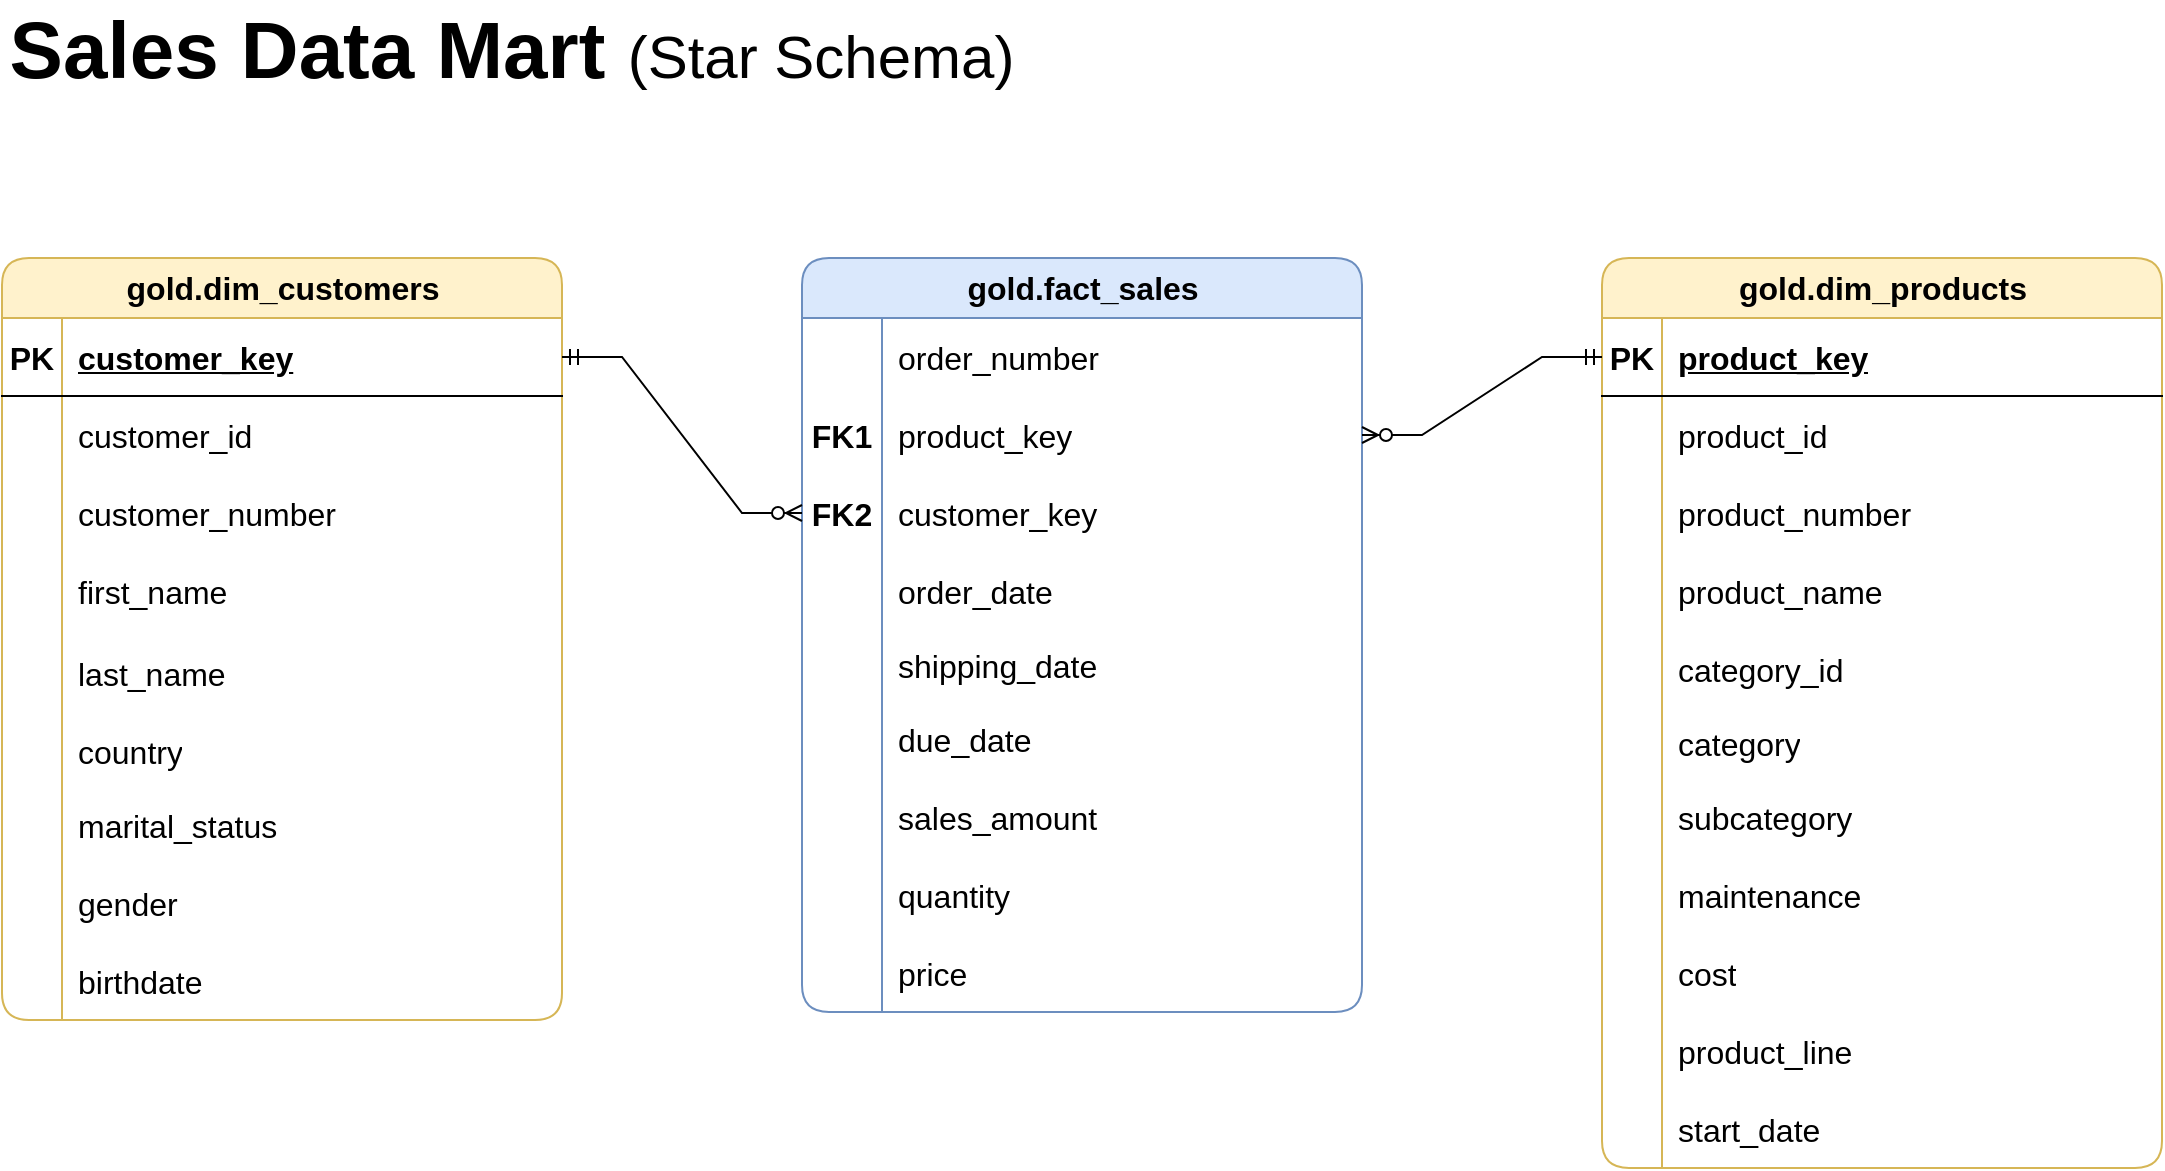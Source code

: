 <mxfile version="28.0.6">
  <diagram name="Page-1" id="hVtKSUavdNRMtCmYifDw">
    <mxGraphModel dx="2916" dy="1249" grid="1" gridSize="10" guides="1" tooltips="1" connect="1" arrows="1" fold="1" page="1" pageScale="1" pageWidth="850" pageHeight="1100" math="0" shadow="0">
      <root>
        <mxCell id="0" />
        <mxCell id="1" parent="0" />
        <mxCell id="yJ9eC3fKXJN5n1Vp4XFk-1" value="&lt;b&gt;Sales Data Mart&lt;/b&gt; &lt;font style=&quot;font-size: 30px;&quot;&gt;(Star Schema)&lt;/font&gt;" style="text;html=1;align=center;verticalAlign=middle;whiteSpace=wrap;rounded=0;fontSize=40;" vertex="1" parent="1">
          <mxGeometry x="-40" y="230" width="510" height="30" as="geometry" />
        </mxCell>
        <mxCell id="yJ9eC3fKXJN5n1Vp4XFk-2" value="&lt;font style=&quot;color: rgb(0, 0, 0);&quot;&gt;gold.dim_customers&lt;/font&gt;" style="shape=table;startSize=30;container=1;collapsible=1;childLayout=tableLayout;fixedRows=1;rowLines=0;fontStyle=1;align=center;resizeLast=1;html=1;rounded=1;fillColor=#fff2cc;strokeColor=#d6b656;fontSize=16;" vertex="1" parent="1">
          <mxGeometry x="-40" y="350" width="280" height="381" as="geometry" />
        </mxCell>
        <mxCell id="yJ9eC3fKXJN5n1Vp4XFk-3" value="" style="shape=tableRow;horizontal=0;startSize=0;swimlaneHead=0;swimlaneBody=0;fillColor=none;collapsible=0;dropTarget=0;points=[[0,0.5],[1,0.5]];portConstraint=eastwest;top=0;left=0;right=0;bottom=1;fontSize=16;" vertex="1" parent="yJ9eC3fKXJN5n1Vp4XFk-2">
          <mxGeometry y="30" width="280" height="39" as="geometry" />
        </mxCell>
        <mxCell id="yJ9eC3fKXJN5n1Vp4XFk-4" value="PK" style="shape=partialRectangle;connectable=0;fillColor=none;top=0;left=0;bottom=0;right=0;fontStyle=1;overflow=hidden;whiteSpace=wrap;html=1;fontSize=16;" vertex="1" parent="yJ9eC3fKXJN5n1Vp4XFk-3">
          <mxGeometry width="30" height="39" as="geometry">
            <mxRectangle width="30" height="39" as="alternateBounds" />
          </mxGeometry>
        </mxCell>
        <mxCell id="yJ9eC3fKXJN5n1Vp4XFk-5" value="customer_key" style="shape=partialRectangle;connectable=0;fillColor=none;top=0;left=0;bottom=0;right=0;align=left;spacingLeft=6;fontStyle=5;overflow=hidden;whiteSpace=wrap;html=1;fontSize=16;" vertex="1" parent="yJ9eC3fKXJN5n1Vp4XFk-3">
          <mxGeometry x="30" width="250" height="39" as="geometry">
            <mxRectangle width="250" height="39" as="alternateBounds" />
          </mxGeometry>
        </mxCell>
        <mxCell id="yJ9eC3fKXJN5n1Vp4XFk-6" value="" style="shape=tableRow;horizontal=0;startSize=0;swimlaneHead=0;swimlaneBody=0;fillColor=none;collapsible=0;dropTarget=0;points=[[0,0.5],[1,0.5]];portConstraint=eastwest;top=0;left=0;right=0;bottom=0;fontSize=16;" vertex="1" parent="yJ9eC3fKXJN5n1Vp4XFk-2">
          <mxGeometry y="69" width="280" height="39" as="geometry" />
        </mxCell>
        <mxCell id="yJ9eC3fKXJN5n1Vp4XFk-7" value="" style="shape=partialRectangle;connectable=0;fillColor=none;top=0;left=0;bottom=0;right=0;editable=1;overflow=hidden;whiteSpace=wrap;html=1;fontSize=16;" vertex="1" parent="yJ9eC3fKXJN5n1Vp4XFk-6">
          <mxGeometry width="30" height="39" as="geometry">
            <mxRectangle width="30" height="39" as="alternateBounds" />
          </mxGeometry>
        </mxCell>
        <mxCell id="yJ9eC3fKXJN5n1Vp4XFk-8" value="&lt;span style=&quot;&quot;&gt;customer_id&lt;/span&gt;" style="shape=partialRectangle;connectable=0;fillColor=none;top=0;left=0;bottom=0;right=0;align=left;spacingLeft=6;overflow=hidden;whiteSpace=wrap;html=1;fontSize=16;fontStyle=0" vertex="1" parent="yJ9eC3fKXJN5n1Vp4XFk-6">
          <mxGeometry x="30" width="250" height="39" as="geometry">
            <mxRectangle width="250" height="39" as="alternateBounds" />
          </mxGeometry>
        </mxCell>
        <mxCell id="yJ9eC3fKXJN5n1Vp4XFk-9" value="" style="shape=tableRow;horizontal=0;startSize=0;swimlaneHead=0;swimlaneBody=0;fillColor=none;collapsible=0;dropTarget=0;points=[[0,0.5],[1,0.5]];portConstraint=eastwest;top=0;left=0;right=0;bottom=0;fontSize=16;" vertex="1" parent="yJ9eC3fKXJN5n1Vp4XFk-2">
          <mxGeometry y="108" width="280" height="39" as="geometry" />
        </mxCell>
        <mxCell id="yJ9eC3fKXJN5n1Vp4XFk-10" value="" style="shape=partialRectangle;connectable=0;fillColor=none;top=0;left=0;bottom=0;right=0;editable=1;overflow=hidden;whiteSpace=wrap;html=1;fontSize=16;" vertex="1" parent="yJ9eC3fKXJN5n1Vp4XFk-9">
          <mxGeometry width="30" height="39" as="geometry">
            <mxRectangle width="30" height="39" as="alternateBounds" />
          </mxGeometry>
        </mxCell>
        <mxCell id="yJ9eC3fKXJN5n1Vp4XFk-11" value="&lt;span style=&quot;&quot;&gt;customer_number&lt;/span&gt;" style="shape=partialRectangle;connectable=0;fillColor=none;top=0;left=0;bottom=0;right=0;align=left;spacingLeft=6;overflow=hidden;whiteSpace=wrap;html=1;fontSize=16;fontStyle=0" vertex="1" parent="yJ9eC3fKXJN5n1Vp4XFk-9">
          <mxGeometry x="30" width="250" height="39" as="geometry">
            <mxRectangle width="250" height="39" as="alternateBounds" />
          </mxGeometry>
        </mxCell>
        <mxCell id="yJ9eC3fKXJN5n1Vp4XFk-12" value="" style="shape=tableRow;horizontal=0;startSize=0;swimlaneHead=0;swimlaneBody=0;fillColor=none;collapsible=0;dropTarget=0;points=[[0,0.5],[1,0.5]];portConstraint=eastwest;top=0;left=0;right=0;bottom=0;fontSize=16;" vertex="1" parent="yJ9eC3fKXJN5n1Vp4XFk-2">
          <mxGeometry y="147" width="280" height="39" as="geometry" />
        </mxCell>
        <mxCell id="yJ9eC3fKXJN5n1Vp4XFk-13" value="" style="shape=partialRectangle;connectable=0;fillColor=none;top=0;left=0;bottom=0;right=0;editable=1;overflow=hidden;whiteSpace=wrap;html=1;fontSize=16;" vertex="1" parent="yJ9eC3fKXJN5n1Vp4XFk-12">
          <mxGeometry width="30" height="39" as="geometry">
            <mxRectangle width="30" height="39" as="alternateBounds" />
          </mxGeometry>
        </mxCell>
        <mxCell id="yJ9eC3fKXJN5n1Vp4XFk-14" value="first_name" style="shape=partialRectangle;connectable=0;fillColor=none;top=0;left=0;bottom=0;right=0;align=left;spacingLeft=6;overflow=hidden;whiteSpace=wrap;html=1;fontSize=16;fontStyle=0" vertex="1" parent="yJ9eC3fKXJN5n1Vp4XFk-12">
          <mxGeometry x="30" width="250" height="39" as="geometry">
            <mxRectangle width="250" height="39" as="alternateBounds" />
          </mxGeometry>
        </mxCell>
        <mxCell id="yJ9eC3fKXJN5n1Vp4XFk-15" value="" style="shape=tableRow;horizontal=0;startSize=0;swimlaneHead=0;swimlaneBody=0;fillColor=none;collapsible=0;dropTarget=0;points=[[0,0.5],[1,0.5]];portConstraint=eastwest;top=0;left=0;right=0;bottom=0;fontSize=16;" vertex="1" parent="yJ9eC3fKXJN5n1Vp4XFk-2">
          <mxGeometry y="186" width="280" height="44" as="geometry" />
        </mxCell>
        <mxCell id="yJ9eC3fKXJN5n1Vp4XFk-16" value="" style="shape=partialRectangle;connectable=0;fillColor=none;top=0;left=0;bottom=0;right=0;editable=1;overflow=hidden;whiteSpace=wrap;html=1;fontSize=16;" vertex="1" parent="yJ9eC3fKXJN5n1Vp4XFk-15">
          <mxGeometry width="30" height="44" as="geometry">
            <mxRectangle width="30" height="44" as="alternateBounds" />
          </mxGeometry>
        </mxCell>
        <mxCell id="yJ9eC3fKXJN5n1Vp4XFk-17" value="last_name" style="shape=partialRectangle;connectable=0;fillColor=none;top=0;left=0;bottom=0;right=0;align=left;spacingLeft=6;overflow=hidden;whiteSpace=wrap;html=1;fontSize=16;fontStyle=0" vertex="1" parent="yJ9eC3fKXJN5n1Vp4XFk-15">
          <mxGeometry x="30" width="250" height="44" as="geometry">
            <mxRectangle width="250" height="44" as="alternateBounds" />
          </mxGeometry>
        </mxCell>
        <mxCell id="yJ9eC3fKXJN5n1Vp4XFk-18" value="" style="shape=tableRow;horizontal=0;startSize=0;swimlaneHead=0;swimlaneBody=0;fillColor=none;collapsible=0;dropTarget=0;points=[[0,0.5],[1,0.5]];portConstraint=eastwest;top=0;left=0;right=0;bottom=0;fontSize=16;" vertex="1" parent="yJ9eC3fKXJN5n1Vp4XFk-2">
          <mxGeometry y="230" width="280" height="34" as="geometry" />
        </mxCell>
        <mxCell id="yJ9eC3fKXJN5n1Vp4XFk-19" value="" style="shape=partialRectangle;connectable=0;fillColor=none;top=0;left=0;bottom=0;right=0;editable=1;overflow=hidden;whiteSpace=wrap;html=1;fontSize=16;" vertex="1" parent="yJ9eC3fKXJN5n1Vp4XFk-18">
          <mxGeometry width="30" height="34" as="geometry">
            <mxRectangle width="30" height="34" as="alternateBounds" />
          </mxGeometry>
        </mxCell>
        <mxCell id="yJ9eC3fKXJN5n1Vp4XFk-20" value="country" style="shape=partialRectangle;connectable=0;fillColor=none;top=0;left=0;bottom=0;right=0;align=left;spacingLeft=6;overflow=hidden;whiteSpace=wrap;html=1;fontSize=16;fontStyle=0" vertex="1" parent="yJ9eC3fKXJN5n1Vp4XFk-18">
          <mxGeometry x="30" width="250" height="34" as="geometry">
            <mxRectangle width="250" height="34" as="alternateBounds" />
          </mxGeometry>
        </mxCell>
        <mxCell id="yJ9eC3fKXJN5n1Vp4XFk-21" value="" style="shape=tableRow;horizontal=0;startSize=0;swimlaneHead=0;swimlaneBody=0;fillColor=none;collapsible=0;dropTarget=0;points=[[0,0.5],[1,0.5]];portConstraint=eastwest;top=0;left=0;right=0;bottom=0;fontSize=16;" vertex="1" parent="yJ9eC3fKXJN5n1Vp4XFk-2">
          <mxGeometry y="264" width="280" height="39" as="geometry" />
        </mxCell>
        <mxCell id="yJ9eC3fKXJN5n1Vp4XFk-22" value="" style="shape=partialRectangle;connectable=0;fillColor=none;top=0;left=0;bottom=0;right=0;editable=1;overflow=hidden;whiteSpace=wrap;html=1;fontSize=16;" vertex="1" parent="yJ9eC3fKXJN5n1Vp4XFk-21">
          <mxGeometry width="30" height="39" as="geometry">
            <mxRectangle width="30" height="39" as="alternateBounds" />
          </mxGeometry>
        </mxCell>
        <mxCell id="yJ9eC3fKXJN5n1Vp4XFk-23" value="marital_status" style="shape=partialRectangle;connectable=0;fillColor=none;top=0;left=0;bottom=0;right=0;align=left;spacingLeft=6;overflow=hidden;whiteSpace=wrap;html=1;fontSize=16;fontStyle=0" vertex="1" parent="yJ9eC3fKXJN5n1Vp4XFk-21">
          <mxGeometry x="30" width="250" height="39" as="geometry">
            <mxRectangle width="250" height="39" as="alternateBounds" />
          </mxGeometry>
        </mxCell>
        <mxCell id="yJ9eC3fKXJN5n1Vp4XFk-24" value="" style="shape=tableRow;horizontal=0;startSize=0;swimlaneHead=0;swimlaneBody=0;fillColor=none;collapsible=0;dropTarget=0;points=[[0,0.5],[1,0.5]];portConstraint=eastwest;top=0;left=0;right=0;bottom=0;fontSize=16;" vertex="1" parent="yJ9eC3fKXJN5n1Vp4XFk-2">
          <mxGeometry y="303" width="280" height="39" as="geometry" />
        </mxCell>
        <mxCell id="yJ9eC3fKXJN5n1Vp4XFk-25" value="" style="shape=partialRectangle;connectable=0;fillColor=none;top=0;left=0;bottom=0;right=0;editable=1;overflow=hidden;whiteSpace=wrap;html=1;fontSize=16;" vertex="1" parent="yJ9eC3fKXJN5n1Vp4XFk-24">
          <mxGeometry width="30" height="39" as="geometry">
            <mxRectangle width="30" height="39" as="alternateBounds" />
          </mxGeometry>
        </mxCell>
        <mxCell id="yJ9eC3fKXJN5n1Vp4XFk-26" value="gender" style="shape=partialRectangle;connectable=0;fillColor=none;top=0;left=0;bottom=0;right=0;align=left;spacingLeft=6;overflow=hidden;whiteSpace=wrap;html=1;fontSize=16;fontStyle=0" vertex="1" parent="yJ9eC3fKXJN5n1Vp4XFk-24">
          <mxGeometry x="30" width="250" height="39" as="geometry">
            <mxRectangle width="250" height="39" as="alternateBounds" />
          </mxGeometry>
        </mxCell>
        <mxCell id="yJ9eC3fKXJN5n1Vp4XFk-27" value="" style="shape=tableRow;horizontal=0;startSize=0;swimlaneHead=0;swimlaneBody=0;fillColor=none;collapsible=0;dropTarget=0;points=[[0,0.5],[1,0.5]];portConstraint=eastwest;top=0;left=0;right=0;bottom=0;fontSize=16;" vertex="1" parent="yJ9eC3fKXJN5n1Vp4XFk-2">
          <mxGeometry y="342" width="280" height="39" as="geometry" />
        </mxCell>
        <mxCell id="yJ9eC3fKXJN5n1Vp4XFk-28" value="" style="shape=partialRectangle;connectable=0;fillColor=none;top=0;left=0;bottom=0;right=0;editable=1;overflow=hidden;whiteSpace=wrap;html=1;fontSize=16;" vertex="1" parent="yJ9eC3fKXJN5n1Vp4XFk-27">
          <mxGeometry width="30" height="39" as="geometry">
            <mxRectangle width="30" height="39" as="alternateBounds" />
          </mxGeometry>
        </mxCell>
        <mxCell id="yJ9eC3fKXJN5n1Vp4XFk-29" value="birthdate" style="shape=partialRectangle;connectable=0;fillColor=none;top=0;left=0;bottom=0;right=0;align=left;spacingLeft=6;overflow=hidden;whiteSpace=wrap;html=1;fontSize=16;fontStyle=0" vertex="1" parent="yJ9eC3fKXJN5n1Vp4XFk-27">
          <mxGeometry x="30" width="250" height="39" as="geometry">
            <mxRectangle width="250" height="39" as="alternateBounds" />
          </mxGeometry>
        </mxCell>
        <mxCell id="yJ9eC3fKXJN5n1Vp4XFk-39" value="&lt;font style=&quot;color: rgb(0, 0, 0);&quot;&gt;gold.dim_products&lt;/font&gt;" style="shape=table;startSize=30;container=1;collapsible=1;childLayout=tableLayout;fixedRows=1;rowLines=0;fontStyle=1;align=center;resizeLast=1;html=1;rounded=1;fillColor=#fff2cc;strokeColor=#d6b656;fontSize=16;" vertex="1" parent="1">
          <mxGeometry x="760" y="350" width="280" height="455" as="geometry" />
        </mxCell>
        <mxCell id="yJ9eC3fKXJN5n1Vp4XFk-40" value="" style="shape=tableRow;horizontal=0;startSize=0;swimlaneHead=0;swimlaneBody=0;fillColor=none;collapsible=0;dropTarget=0;points=[[0,0.5],[1,0.5]];portConstraint=eastwest;top=0;left=0;right=0;bottom=1;fontSize=16;" vertex="1" parent="yJ9eC3fKXJN5n1Vp4XFk-39">
          <mxGeometry y="30" width="280" height="39" as="geometry" />
        </mxCell>
        <mxCell id="yJ9eC3fKXJN5n1Vp4XFk-41" value="PK" style="shape=partialRectangle;connectable=0;fillColor=none;top=0;left=0;bottom=0;right=0;fontStyle=1;overflow=hidden;whiteSpace=wrap;html=1;fontSize=16;" vertex="1" parent="yJ9eC3fKXJN5n1Vp4XFk-40">
          <mxGeometry width="30" height="39" as="geometry">
            <mxRectangle width="30" height="39" as="alternateBounds" />
          </mxGeometry>
        </mxCell>
        <mxCell id="yJ9eC3fKXJN5n1Vp4XFk-42" value="product_key" style="shape=partialRectangle;connectable=0;fillColor=none;top=0;left=0;bottom=0;right=0;align=left;spacingLeft=6;fontStyle=5;overflow=hidden;whiteSpace=wrap;html=1;fontSize=16;" vertex="1" parent="yJ9eC3fKXJN5n1Vp4XFk-40">
          <mxGeometry x="30" width="250" height="39" as="geometry">
            <mxRectangle width="250" height="39" as="alternateBounds" />
          </mxGeometry>
        </mxCell>
        <mxCell id="yJ9eC3fKXJN5n1Vp4XFk-43" value="" style="shape=tableRow;horizontal=0;startSize=0;swimlaneHead=0;swimlaneBody=0;fillColor=none;collapsible=0;dropTarget=0;points=[[0,0.5],[1,0.5]];portConstraint=eastwest;top=0;left=0;right=0;bottom=0;fontSize=16;" vertex="1" parent="yJ9eC3fKXJN5n1Vp4XFk-39">
          <mxGeometry y="69" width="280" height="39" as="geometry" />
        </mxCell>
        <mxCell id="yJ9eC3fKXJN5n1Vp4XFk-44" value="" style="shape=partialRectangle;connectable=0;fillColor=none;top=0;left=0;bottom=0;right=0;editable=1;overflow=hidden;whiteSpace=wrap;html=1;fontSize=16;" vertex="1" parent="yJ9eC3fKXJN5n1Vp4XFk-43">
          <mxGeometry width="30" height="39" as="geometry">
            <mxRectangle width="30" height="39" as="alternateBounds" />
          </mxGeometry>
        </mxCell>
        <mxCell id="yJ9eC3fKXJN5n1Vp4XFk-45" value="&lt;span style=&quot;&quot;&gt;product&lt;/span&gt;&lt;span style=&quot;&quot;&gt;_id&lt;/span&gt;" style="shape=partialRectangle;connectable=0;fillColor=none;top=0;left=0;bottom=0;right=0;align=left;spacingLeft=6;overflow=hidden;whiteSpace=wrap;html=1;fontSize=16;fontStyle=0" vertex="1" parent="yJ9eC3fKXJN5n1Vp4XFk-43">
          <mxGeometry x="30" width="250" height="39" as="geometry">
            <mxRectangle width="250" height="39" as="alternateBounds" />
          </mxGeometry>
        </mxCell>
        <mxCell id="yJ9eC3fKXJN5n1Vp4XFk-46" value="" style="shape=tableRow;horizontal=0;startSize=0;swimlaneHead=0;swimlaneBody=0;fillColor=none;collapsible=0;dropTarget=0;points=[[0,0.5],[1,0.5]];portConstraint=eastwest;top=0;left=0;right=0;bottom=0;fontSize=16;" vertex="1" parent="yJ9eC3fKXJN5n1Vp4XFk-39">
          <mxGeometry y="108" width="280" height="39" as="geometry" />
        </mxCell>
        <mxCell id="yJ9eC3fKXJN5n1Vp4XFk-47" value="" style="shape=partialRectangle;connectable=0;fillColor=none;top=0;left=0;bottom=0;right=0;editable=1;overflow=hidden;whiteSpace=wrap;html=1;fontSize=16;" vertex="1" parent="yJ9eC3fKXJN5n1Vp4XFk-46">
          <mxGeometry width="30" height="39" as="geometry">
            <mxRectangle width="30" height="39" as="alternateBounds" />
          </mxGeometry>
        </mxCell>
        <mxCell id="yJ9eC3fKXJN5n1Vp4XFk-48" value="product_number" style="shape=partialRectangle;connectable=0;fillColor=none;top=0;left=0;bottom=0;right=0;align=left;spacingLeft=6;overflow=hidden;whiteSpace=wrap;html=1;fontSize=16;fontStyle=0" vertex="1" parent="yJ9eC3fKXJN5n1Vp4XFk-46">
          <mxGeometry x="30" width="250" height="39" as="geometry">
            <mxRectangle width="250" height="39" as="alternateBounds" />
          </mxGeometry>
        </mxCell>
        <mxCell id="yJ9eC3fKXJN5n1Vp4XFk-49" value="" style="shape=tableRow;horizontal=0;startSize=0;swimlaneHead=0;swimlaneBody=0;fillColor=none;collapsible=0;dropTarget=0;points=[[0,0.5],[1,0.5]];portConstraint=eastwest;top=0;left=0;right=0;bottom=0;fontSize=16;" vertex="1" parent="yJ9eC3fKXJN5n1Vp4XFk-39">
          <mxGeometry y="147" width="280" height="39" as="geometry" />
        </mxCell>
        <mxCell id="yJ9eC3fKXJN5n1Vp4XFk-50" value="" style="shape=partialRectangle;connectable=0;fillColor=none;top=0;left=0;bottom=0;right=0;editable=1;overflow=hidden;whiteSpace=wrap;html=1;fontSize=16;" vertex="1" parent="yJ9eC3fKXJN5n1Vp4XFk-49">
          <mxGeometry width="30" height="39" as="geometry">
            <mxRectangle width="30" height="39" as="alternateBounds" />
          </mxGeometry>
        </mxCell>
        <mxCell id="yJ9eC3fKXJN5n1Vp4XFk-51" value="&lt;span style=&quot;&quot;&gt;product&lt;/span&gt;_name" style="shape=partialRectangle;connectable=0;fillColor=none;top=0;left=0;bottom=0;right=0;align=left;spacingLeft=6;overflow=hidden;whiteSpace=wrap;html=1;fontSize=16;fontStyle=0" vertex="1" parent="yJ9eC3fKXJN5n1Vp4XFk-49">
          <mxGeometry x="30" width="250" height="39" as="geometry">
            <mxRectangle width="250" height="39" as="alternateBounds" />
          </mxGeometry>
        </mxCell>
        <mxCell id="yJ9eC3fKXJN5n1Vp4XFk-52" value="" style="shape=tableRow;horizontal=0;startSize=0;swimlaneHead=0;swimlaneBody=0;fillColor=none;collapsible=0;dropTarget=0;points=[[0,0.5],[1,0.5]];portConstraint=eastwest;top=0;left=0;right=0;bottom=0;fontSize=16;" vertex="1" parent="yJ9eC3fKXJN5n1Vp4XFk-39">
          <mxGeometry y="186" width="280" height="39" as="geometry" />
        </mxCell>
        <mxCell id="yJ9eC3fKXJN5n1Vp4XFk-53" value="" style="shape=partialRectangle;connectable=0;fillColor=none;top=0;left=0;bottom=0;right=0;editable=1;overflow=hidden;whiteSpace=wrap;html=1;fontSize=16;" vertex="1" parent="yJ9eC3fKXJN5n1Vp4XFk-52">
          <mxGeometry width="30" height="39" as="geometry">
            <mxRectangle width="30" height="39" as="alternateBounds" />
          </mxGeometry>
        </mxCell>
        <mxCell id="yJ9eC3fKXJN5n1Vp4XFk-54" value="category_id" style="shape=partialRectangle;connectable=0;fillColor=none;top=0;left=0;bottom=0;right=0;align=left;spacingLeft=6;overflow=hidden;whiteSpace=wrap;html=1;fontSize=16;fontStyle=0" vertex="1" parent="yJ9eC3fKXJN5n1Vp4XFk-52">
          <mxGeometry x="30" width="250" height="39" as="geometry">
            <mxRectangle width="250" height="39" as="alternateBounds" />
          </mxGeometry>
        </mxCell>
        <mxCell id="yJ9eC3fKXJN5n1Vp4XFk-55" value="" style="shape=tableRow;horizontal=0;startSize=0;swimlaneHead=0;swimlaneBody=0;fillColor=none;collapsible=0;dropTarget=0;points=[[0,0.5],[1,0.5]];portConstraint=eastwest;top=0;left=0;right=0;bottom=0;fontSize=16;" vertex="1" parent="yJ9eC3fKXJN5n1Vp4XFk-39">
          <mxGeometry y="225" width="280" height="35" as="geometry" />
        </mxCell>
        <mxCell id="yJ9eC3fKXJN5n1Vp4XFk-56" value="" style="shape=partialRectangle;connectable=0;fillColor=none;top=0;left=0;bottom=0;right=0;editable=1;overflow=hidden;whiteSpace=wrap;html=1;fontSize=16;" vertex="1" parent="yJ9eC3fKXJN5n1Vp4XFk-55">
          <mxGeometry width="30" height="35" as="geometry">
            <mxRectangle width="30" height="35" as="alternateBounds" />
          </mxGeometry>
        </mxCell>
        <mxCell id="yJ9eC3fKXJN5n1Vp4XFk-57" value="category" style="shape=partialRectangle;connectable=0;fillColor=none;top=0;left=0;bottom=0;right=0;align=left;spacingLeft=6;overflow=hidden;whiteSpace=wrap;html=1;fontSize=16;fontStyle=0" vertex="1" parent="yJ9eC3fKXJN5n1Vp4XFk-55">
          <mxGeometry x="30" width="250" height="35" as="geometry">
            <mxRectangle width="250" height="35" as="alternateBounds" />
          </mxGeometry>
        </mxCell>
        <mxCell id="yJ9eC3fKXJN5n1Vp4XFk-58" value="" style="shape=tableRow;horizontal=0;startSize=0;swimlaneHead=0;swimlaneBody=0;fillColor=none;collapsible=0;dropTarget=0;points=[[0,0.5],[1,0.5]];portConstraint=eastwest;top=0;left=0;right=0;bottom=0;fontSize=16;" vertex="1" parent="yJ9eC3fKXJN5n1Vp4XFk-39">
          <mxGeometry y="260" width="280" height="39" as="geometry" />
        </mxCell>
        <mxCell id="yJ9eC3fKXJN5n1Vp4XFk-59" value="" style="shape=partialRectangle;connectable=0;fillColor=none;top=0;left=0;bottom=0;right=0;editable=1;overflow=hidden;whiteSpace=wrap;html=1;fontSize=16;" vertex="1" parent="yJ9eC3fKXJN5n1Vp4XFk-58">
          <mxGeometry width="30" height="39" as="geometry">
            <mxRectangle width="30" height="39" as="alternateBounds" />
          </mxGeometry>
        </mxCell>
        <mxCell id="yJ9eC3fKXJN5n1Vp4XFk-60" value="subcategory" style="shape=partialRectangle;connectable=0;fillColor=none;top=0;left=0;bottom=0;right=0;align=left;spacingLeft=6;overflow=hidden;whiteSpace=wrap;html=1;fontSize=16;fontStyle=0" vertex="1" parent="yJ9eC3fKXJN5n1Vp4XFk-58">
          <mxGeometry x="30" width="250" height="39" as="geometry">
            <mxRectangle width="250" height="39" as="alternateBounds" />
          </mxGeometry>
        </mxCell>
        <mxCell id="yJ9eC3fKXJN5n1Vp4XFk-61" value="" style="shape=tableRow;horizontal=0;startSize=0;swimlaneHead=0;swimlaneBody=0;fillColor=none;collapsible=0;dropTarget=0;points=[[0,0.5],[1,0.5]];portConstraint=eastwest;top=0;left=0;right=0;bottom=0;fontSize=16;" vertex="1" parent="yJ9eC3fKXJN5n1Vp4XFk-39">
          <mxGeometry y="299" width="280" height="39" as="geometry" />
        </mxCell>
        <mxCell id="yJ9eC3fKXJN5n1Vp4XFk-62" value="" style="shape=partialRectangle;connectable=0;fillColor=none;top=0;left=0;bottom=0;right=0;editable=1;overflow=hidden;whiteSpace=wrap;html=1;fontSize=16;" vertex="1" parent="yJ9eC3fKXJN5n1Vp4XFk-61">
          <mxGeometry width="30" height="39" as="geometry">
            <mxRectangle width="30" height="39" as="alternateBounds" />
          </mxGeometry>
        </mxCell>
        <mxCell id="yJ9eC3fKXJN5n1Vp4XFk-63" value="maintenance" style="shape=partialRectangle;connectable=0;fillColor=none;top=0;left=0;bottom=0;right=0;align=left;spacingLeft=6;overflow=hidden;whiteSpace=wrap;html=1;fontSize=16;fontStyle=0" vertex="1" parent="yJ9eC3fKXJN5n1Vp4XFk-61">
          <mxGeometry x="30" width="250" height="39" as="geometry">
            <mxRectangle width="250" height="39" as="alternateBounds" />
          </mxGeometry>
        </mxCell>
        <mxCell id="yJ9eC3fKXJN5n1Vp4XFk-64" value="" style="shape=tableRow;horizontal=0;startSize=0;swimlaneHead=0;swimlaneBody=0;fillColor=none;collapsible=0;dropTarget=0;points=[[0,0.5],[1,0.5]];portConstraint=eastwest;top=0;left=0;right=0;bottom=0;fontSize=16;" vertex="1" parent="yJ9eC3fKXJN5n1Vp4XFk-39">
          <mxGeometry y="338" width="280" height="39" as="geometry" />
        </mxCell>
        <mxCell id="yJ9eC3fKXJN5n1Vp4XFk-65" value="" style="shape=partialRectangle;connectable=0;fillColor=none;top=0;left=0;bottom=0;right=0;editable=1;overflow=hidden;whiteSpace=wrap;html=1;fontSize=16;" vertex="1" parent="yJ9eC3fKXJN5n1Vp4XFk-64">
          <mxGeometry width="30" height="39" as="geometry">
            <mxRectangle width="30" height="39" as="alternateBounds" />
          </mxGeometry>
        </mxCell>
        <mxCell id="yJ9eC3fKXJN5n1Vp4XFk-66" value="cost" style="shape=partialRectangle;connectable=0;fillColor=none;top=0;left=0;bottom=0;right=0;align=left;spacingLeft=6;overflow=hidden;whiteSpace=wrap;html=1;fontSize=16;fontStyle=0" vertex="1" parent="yJ9eC3fKXJN5n1Vp4XFk-64">
          <mxGeometry x="30" width="250" height="39" as="geometry">
            <mxRectangle width="250" height="39" as="alternateBounds" />
          </mxGeometry>
        </mxCell>
        <mxCell id="yJ9eC3fKXJN5n1Vp4XFk-67" value="" style="shape=tableRow;horizontal=0;startSize=0;swimlaneHead=0;swimlaneBody=0;fillColor=none;collapsible=0;dropTarget=0;points=[[0,0.5],[1,0.5]];portConstraint=eastwest;top=0;left=0;right=0;bottom=0;fontSize=16;" vertex="1" parent="yJ9eC3fKXJN5n1Vp4XFk-39">
          <mxGeometry y="377" width="280" height="39" as="geometry" />
        </mxCell>
        <mxCell id="yJ9eC3fKXJN5n1Vp4XFk-68" value="" style="shape=partialRectangle;connectable=0;fillColor=none;top=0;left=0;bottom=0;right=0;editable=1;overflow=hidden;whiteSpace=wrap;html=1;fontSize=16;" vertex="1" parent="yJ9eC3fKXJN5n1Vp4XFk-67">
          <mxGeometry width="30" height="39" as="geometry">
            <mxRectangle width="30" height="39" as="alternateBounds" />
          </mxGeometry>
        </mxCell>
        <mxCell id="yJ9eC3fKXJN5n1Vp4XFk-69" value="product_line" style="shape=partialRectangle;connectable=0;fillColor=none;top=0;left=0;bottom=0;right=0;align=left;spacingLeft=6;overflow=hidden;whiteSpace=wrap;html=1;fontSize=16;fontStyle=0" vertex="1" parent="yJ9eC3fKXJN5n1Vp4XFk-67">
          <mxGeometry x="30" width="250" height="39" as="geometry">
            <mxRectangle width="250" height="39" as="alternateBounds" />
          </mxGeometry>
        </mxCell>
        <mxCell id="yJ9eC3fKXJN5n1Vp4XFk-70" value="" style="shape=tableRow;horizontal=0;startSize=0;swimlaneHead=0;swimlaneBody=0;fillColor=none;collapsible=0;dropTarget=0;points=[[0,0.5],[1,0.5]];portConstraint=eastwest;top=0;left=0;right=0;bottom=0;fontSize=16;" vertex="1" parent="yJ9eC3fKXJN5n1Vp4XFk-39">
          <mxGeometry y="416" width="280" height="39" as="geometry" />
        </mxCell>
        <mxCell id="yJ9eC3fKXJN5n1Vp4XFk-71" value="" style="shape=partialRectangle;connectable=0;fillColor=none;top=0;left=0;bottom=0;right=0;editable=1;overflow=hidden;whiteSpace=wrap;html=1;fontSize=16;" vertex="1" parent="yJ9eC3fKXJN5n1Vp4XFk-70">
          <mxGeometry width="30" height="39" as="geometry">
            <mxRectangle width="30" height="39" as="alternateBounds" />
          </mxGeometry>
        </mxCell>
        <mxCell id="yJ9eC3fKXJN5n1Vp4XFk-72" value="start_date" style="shape=partialRectangle;connectable=0;fillColor=none;top=0;left=0;bottom=0;right=0;align=left;spacingLeft=6;overflow=hidden;whiteSpace=wrap;html=1;fontSize=16;fontStyle=0" vertex="1" parent="yJ9eC3fKXJN5n1Vp4XFk-70">
          <mxGeometry x="30" width="250" height="39" as="geometry">
            <mxRectangle width="250" height="39" as="alternateBounds" />
          </mxGeometry>
        </mxCell>
        <mxCell id="yJ9eC3fKXJN5n1Vp4XFk-73" value="&lt;font style=&quot;color: rgb(0, 0, 0);&quot;&gt;gold.fact_sales&lt;/font&gt;" style="shape=table;startSize=30;container=1;collapsible=1;childLayout=tableLayout;fixedRows=1;rowLines=0;fontStyle=1;align=center;resizeLast=1;html=1;rounded=1;fillColor=#dae8fc;strokeColor=#6c8ebf;fontSize=16;" vertex="1" parent="1">
          <mxGeometry x="360" y="350" width="280" height="377" as="geometry" />
        </mxCell>
        <mxCell id="yJ9eC3fKXJN5n1Vp4XFk-77" value="" style="shape=tableRow;horizontal=0;startSize=0;swimlaneHead=0;swimlaneBody=0;fillColor=none;collapsible=0;dropTarget=0;points=[[0,0.5],[1,0.5]];portConstraint=eastwest;top=0;left=0;right=0;bottom=0;fontSize=16;" vertex="1" parent="yJ9eC3fKXJN5n1Vp4XFk-73">
          <mxGeometry y="30" width="280" height="39" as="geometry" />
        </mxCell>
        <mxCell id="yJ9eC3fKXJN5n1Vp4XFk-78" value="" style="shape=partialRectangle;connectable=0;fillColor=none;top=0;left=0;bottom=0;right=0;editable=1;overflow=hidden;whiteSpace=wrap;html=1;fontSize=16;" vertex="1" parent="yJ9eC3fKXJN5n1Vp4XFk-77">
          <mxGeometry width="40" height="39" as="geometry">
            <mxRectangle width="40" height="39" as="alternateBounds" />
          </mxGeometry>
        </mxCell>
        <mxCell id="yJ9eC3fKXJN5n1Vp4XFk-79" value="order_number" style="shape=partialRectangle;connectable=0;fillColor=none;top=0;left=0;bottom=0;right=0;align=left;spacingLeft=6;overflow=hidden;whiteSpace=wrap;html=1;fontSize=16;fontStyle=0" vertex="1" parent="yJ9eC3fKXJN5n1Vp4XFk-77">
          <mxGeometry x="40" width="240" height="39" as="geometry">
            <mxRectangle width="240" height="39" as="alternateBounds" />
          </mxGeometry>
        </mxCell>
        <mxCell id="yJ9eC3fKXJN5n1Vp4XFk-80" value="" style="shape=tableRow;horizontal=0;startSize=0;swimlaneHead=0;swimlaneBody=0;fillColor=none;collapsible=0;dropTarget=0;points=[[0,0.5],[1,0.5]];portConstraint=eastwest;top=0;left=0;right=0;bottom=0;fontSize=16;" vertex="1" parent="yJ9eC3fKXJN5n1Vp4XFk-73">
          <mxGeometry y="69" width="280" height="39" as="geometry" />
        </mxCell>
        <mxCell id="yJ9eC3fKXJN5n1Vp4XFk-81" value="&lt;b&gt;FK1&lt;/b&gt;" style="shape=partialRectangle;connectable=0;fillColor=none;top=0;left=0;bottom=0;right=0;editable=1;overflow=hidden;whiteSpace=wrap;html=1;fontSize=16;" vertex="1" parent="yJ9eC3fKXJN5n1Vp4XFk-80">
          <mxGeometry width="40" height="39" as="geometry">
            <mxRectangle width="40" height="39" as="alternateBounds" />
          </mxGeometry>
        </mxCell>
        <mxCell id="yJ9eC3fKXJN5n1Vp4XFk-82" value="product_key" style="shape=partialRectangle;connectable=0;fillColor=none;top=0;left=0;bottom=0;right=0;align=left;spacingLeft=6;overflow=hidden;whiteSpace=wrap;html=1;fontSize=16;fontStyle=0" vertex="1" parent="yJ9eC3fKXJN5n1Vp4XFk-80">
          <mxGeometry x="40" width="240" height="39" as="geometry">
            <mxRectangle width="240" height="39" as="alternateBounds" />
          </mxGeometry>
        </mxCell>
        <mxCell id="yJ9eC3fKXJN5n1Vp4XFk-83" value="" style="shape=tableRow;horizontal=0;startSize=0;swimlaneHead=0;swimlaneBody=0;fillColor=none;collapsible=0;dropTarget=0;points=[[0,0.5],[1,0.5]];portConstraint=eastwest;top=0;left=0;right=0;bottom=0;fontSize=16;" vertex="1" parent="yJ9eC3fKXJN5n1Vp4XFk-73">
          <mxGeometry y="108" width="280" height="39" as="geometry" />
        </mxCell>
        <mxCell id="yJ9eC3fKXJN5n1Vp4XFk-84" value="&lt;b&gt;FK2&lt;/b&gt;" style="shape=partialRectangle;connectable=0;fillColor=none;top=0;left=0;bottom=0;right=0;editable=1;overflow=hidden;whiteSpace=wrap;html=1;fontSize=16;" vertex="1" parent="yJ9eC3fKXJN5n1Vp4XFk-83">
          <mxGeometry width="40" height="39" as="geometry">
            <mxRectangle width="40" height="39" as="alternateBounds" />
          </mxGeometry>
        </mxCell>
        <mxCell id="yJ9eC3fKXJN5n1Vp4XFk-85" value="customer_key" style="shape=partialRectangle;connectable=0;fillColor=none;top=0;left=0;bottom=0;right=0;align=left;spacingLeft=6;overflow=hidden;whiteSpace=wrap;html=1;fontSize=16;fontStyle=0" vertex="1" parent="yJ9eC3fKXJN5n1Vp4XFk-83">
          <mxGeometry x="40" width="240" height="39" as="geometry">
            <mxRectangle width="240" height="39" as="alternateBounds" />
          </mxGeometry>
        </mxCell>
        <mxCell id="yJ9eC3fKXJN5n1Vp4XFk-86" value="" style="shape=tableRow;horizontal=0;startSize=0;swimlaneHead=0;swimlaneBody=0;fillColor=none;collapsible=0;dropTarget=0;points=[[0,0.5],[1,0.5]];portConstraint=eastwest;top=0;left=0;right=0;bottom=0;fontSize=16;" vertex="1" parent="yJ9eC3fKXJN5n1Vp4XFk-73">
          <mxGeometry y="147" width="280" height="39" as="geometry" />
        </mxCell>
        <mxCell id="yJ9eC3fKXJN5n1Vp4XFk-87" value="" style="shape=partialRectangle;connectable=0;fillColor=none;top=0;left=0;bottom=0;right=0;editable=1;overflow=hidden;whiteSpace=wrap;html=1;fontSize=16;" vertex="1" parent="yJ9eC3fKXJN5n1Vp4XFk-86">
          <mxGeometry width="40" height="39" as="geometry">
            <mxRectangle width="40" height="39" as="alternateBounds" />
          </mxGeometry>
        </mxCell>
        <mxCell id="yJ9eC3fKXJN5n1Vp4XFk-88" value="order_date" style="shape=partialRectangle;connectable=0;fillColor=none;top=0;left=0;bottom=0;right=0;align=left;spacingLeft=6;overflow=hidden;whiteSpace=wrap;html=1;fontSize=16;fontStyle=0" vertex="1" parent="yJ9eC3fKXJN5n1Vp4XFk-86">
          <mxGeometry x="40" width="240" height="39" as="geometry">
            <mxRectangle width="240" height="39" as="alternateBounds" />
          </mxGeometry>
        </mxCell>
        <mxCell id="yJ9eC3fKXJN5n1Vp4XFk-89" value="" style="shape=tableRow;horizontal=0;startSize=0;swimlaneHead=0;swimlaneBody=0;fillColor=none;collapsible=0;dropTarget=0;points=[[0,0.5],[1,0.5]];portConstraint=eastwest;top=0;left=0;right=0;bottom=0;fontSize=16;" vertex="1" parent="yJ9eC3fKXJN5n1Vp4XFk-73">
          <mxGeometry y="186" width="280" height="35" as="geometry" />
        </mxCell>
        <mxCell id="yJ9eC3fKXJN5n1Vp4XFk-90" value="" style="shape=partialRectangle;connectable=0;fillColor=none;top=0;left=0;bottom=0;right=0;editable=1;overflow=hidden;whiteSpace=wrap;html=1;fontSize=16;" vertex="1" parent="yJ9eC3fKXJN5n1Vp4XFk-89">
          <mxGeometry width="40" height="35" as="geometry">
            <mxRectangle width="40" height="35" as="alternateBounds" />
          </mxGeometry>
        </mxCell>
        <mxCell id="yJ9eC3fKXJN5n1Vp4XFk-91" value="shipping_date" style="shape=partialRectangle;connectable=0;fillColor=none;top=0;left=0;bottom=0;right=0;align=left;spacingLeft=6;overflow=hidden;whiteSpace=wrap;html=1;fontSize=16;fontStyle=0" vertex="1" parent="yJ9eC3fKXJN5n1Vp4XFk-89">
          <mxGeometry x="40" width="240" height="35" as="geometry">
            <mxRectangle width="240" height="35" as="alternateBounds" />
          </mxGeometry>
        </mxCell>
        <mxCell id="yJ9eC3fKXJN5n1Vp4XFk-92" value="" style="shape=tableRow;horizontal=0;startSize=0;swimlaneHead=0;swimlaneBody=0;fillColor=none;collapsible=0;dropTarget=0;points=[[0,0.5],[1,0.5]];portConstraint=eastwest;top=0;left=0;right=0;bottom=0;fontSize=16;" vertex="1" parent="yJ9eC3fKXJN5n1Vp4XFk-73">
          <mxGeometry y="221" width="280" height="39" as="geometry" />
        </mxCell>
        <mxCell id="yJ9eC3fKXJN5n1Vp4XFk-93" value="" style="shape=partialRectangle;connectable=0;fillColor=none;top=0;left=0;bottom=0;right=0;editable=1;overflow=hidden;whiteSpace=wrap;html=1;fontSize=16;" vertex="1" parent="yJ9eC3fKXJN5n1Vp4XFk-92">
          <mxGeometry width="40" height="39" as="geometry">
            <mxRectangle width="40" height="39" as="alternateBounds" />
          </mxGeometry>
        </mxCell>
        <mxCell id="yJ9eC3fKXJN5n1Vp4XFk-94" value="due_date" style="shape=partialRectangle;connectable=0;fillColor=none;top=0;left=0;bottom=0;right=0;align=left;spacingLeft=6;overflow=hidden;whiteSpace=wrap;html=1;fontSize=16;fontStyle=0" vertex="1" parent="yJ9eC3fKXJN5n1Vp4XFk-92">
          <mxGeometry x="40" width="240" height="39" as="geometry">
            <mxRectangle width="240" height="39" as="alternateBounds" />
          </mxGeometry>
        </mxCell>
        <mxCell id="yJ9eC3fKXJN5n1Vp4XFk-95" value="" style="shape=tableRow;horizontal=0;startSize=0;swimlaneHead=0;swimlaneBody=0;fillColor=none;collapsible=0;dropTarget=0;points=[[0,0.5],[1,0.5]];portConstraint=eastwest;top=0;left=0;right=0;bottom=0;fontSize=16;" vertex="1" parent="yJ9eC3fKXJN5n1Vp4XFk-73">
          <mxGeometry y="260" width="280" height="39" as="geometry" />
        </mxCell>
        <mxCell id="yJ9eC3fKXJN5n1Vp4XFk-96" value="" style="shape=partialRectangle;connectable=0;fillColor=none;top=0;left=0;bottom=0;right=0;editable=1;overflow=hidden;whiteSpace=wrap;html=1;fontSize=16;" vertex="1" parent="yJ9eC3fKXJN5n1Vp4XFk-95">
          <mxGeometry width="40" height="39" as="geometry">
            <mxRectangle width="40" height="39" as="alternateBounds" />
          </mxGeometry>
        </mxCell>
        <mxCell id="yJ9eC3fKXJN5n1Vp4XFk-97" value="sales_amount" style="shape=partialRectangle;connectable=0;fillColor=none;top=0;left=0;bottom=0;right=0;align=left;spacingLeft=6;overflow=hidden;whiteSpace=wrap;html=1;fontSize=16;fontStyle=0" vertex="1" parent="yJ9eC3fKXJN5n1Vp4XFk-95">
          <mxGeometry x="40" width="240" height="39" as="geometry">
            <mxRectangle width="240" height="39" as="alternateBounds" />
          </mxGeometry>
        </mxCell>
        <mxCell id="yJ9eC3fKXJN5n1Vp4XFk-98" value="" style="shape=tableRow;horizontal=0;startSize=0;swimlaneHead=0;swimlaneBody=0;fillColor=none;collapsible=0;dropTarget=0;points=[[0,0.5],[1,0.5]];portConstraint=eastwest;top=0;left=0;right=0;bottom=0;fontSize=16;" vertex="1" parent="yJ9eC3fKXJN5n1Vp4XFk-73">
          <mxGeometry y="299" width="280" height="39" as="geometry" />
        </mxCell>
        <mxCell id="yJ9eC3fKXJN5n1Vp4XFk-99" value="" style="shape=partialRectangle;connectable=0;fillColor=none;top=0;left=0;bottom=0;right=0;editable=1;overflow=hidden;whiteSpace=wrap;html=1;fontSize=16;" vertex="1" parent="yJ9eC3fKXJN5n1Vp4XFk-98">
          <mxGeometry width="40" height="39" as="geometry">
            <mxRectangle width="40" height="39" as="alternateBounds" />
          </mxGeometry>
        </mxCell>
        <mxCell id="yJ9eC3fKXJN5n1Vp4XFk-100" value="quantity" style="shape=partialRectangle;connectable=0;fillColor=none;top=0;left=0;bottom=0;right=0;align=left;spacingLeft=6;overflow=hidden;whiteSpace=wrap;html=1;fontSize=16;fontStyle=0" vertex="1" parent="yJ9eC3fKXJN5n1Vp4XFk-98">
          <mxGeometry x="40" width="240" height="39" as="geometry">
            <mxRectangle width="240" height="39" as="alternateBounds" />
          </mxGeometry>
        </mxCell>
        <mxCell id="yJ9eC3fKXJN5n1Vp4XFk-101" value="" style="shape=tableRow;horizontal=0;startSize=0;swimlaneHead=0;swimlaneBody=0;fillColor=none;collapsible=0;dropTarget=0;points=[[0,0.5],[1,0.5]];portConstraint=eastwest;top=0;left=0;right=0;bottom=0;fontSize=16;" vertex="1" parent="yJ9eC3fKXJN5n1Vp4XFk-73">
          <mxGeometry y="338" width="280" height="39" as="geometry" />
        </mxCell>
        <mxCell id="yJ9eC3fKXJN5n1Vp4XFk-102" value="" style="shape=partialRectangle;connectable=0;fillColor=none;top=0;left=0;bottom=0;right=0;editable=1;overflow=hidden;whiteSpace=wrap;html=1;fontSize=16;" vertex="1" parent="yJ9eC3fKXJN5n1Vp4XFk-101">
          <mxGeometry width="40" height="39" as="geometry">
            <mxRectangle width="40" height="39" as="alternateBounds" />
          </mxGeometry>
        </mxCell>
        <mxCell id="yJ9eC3fKXJN5n1Vp4XFk-103" value="price" style="shape=partialRectangle;connectable=0;fillColor=none;top=0;left=0;bottom=0;right=0;align=left;spacingLeft=6;overflow=hidden;whiteSpace=wrap;html=1;fontSize=16;fontStyle=0" vertex="1" parent="yJ9eC3fKXJN5n1Vp4XFk-101">
          <mxGeometry x="40" width="240" height="39" as="geometry">
            <mxRectangle width="240" height="39" as="alternateBounds" />
          </mxGeometry>
        </mxCell>
        <mxCell id="yJ9eC3fKXJN5n1Vp4XFk-107" value="" style="edgeStyle=entityRelationEdgeStyle;fontSize=12;html=1;endArrow=ERzeroToMany;startArrow=ERmandOne;rounded=0;exitX=1;exitY=0.5;exitDx=0;exitDy=0;entryX=0;entryY=0.5;entryDx=0;entryDy=0;" edge="1" parent="1" source="yJ9eC3fKXJN5n1Vp4XFk-3" target="yJ9eC3fKXJN5n1Vp4XFk-83">
          <mxGeometry width="100" height="100" relative="1" as="geometry">
            <mxPoint x="210" y="580" as="sourcePoint" />
            <mxPoint x="310" y="480" as="targetPoint" />
          </mxGeometry>
        </mxCell>
        <mxCell id="yJ9eC3fKXJN5n1Vp4XFk-108" value="" style="edgeStyle=entityRelationEdgeStyle;fontSize=12;html=1;endArrow=ERzeroToMany;startArrow=ERmandOne;rounded=0;entryX=1;entryY=0.5;entryDx=0;entryDy=0;exitX=0;exitY=0.5;exitDx=0;exitDy=0;" edge="1" parent="1" source="yJ9eC3fKXJN5n1Vp4XFk-40" target="yJ9eC3fKXJN5n1Vp4XFk-80">
          <mxGeometry width="100" height="100" relative="1" as="geometry">
            <mxPoint x="680" y="590.5" as="sourcePoint" />
            <mxPoint x="780" y="490.5" as="targetPoint" />
          </mxGeometry>
        </mxCell>
      </root>
    </mxGraphModel>
  </diagram>
</mxfile>
